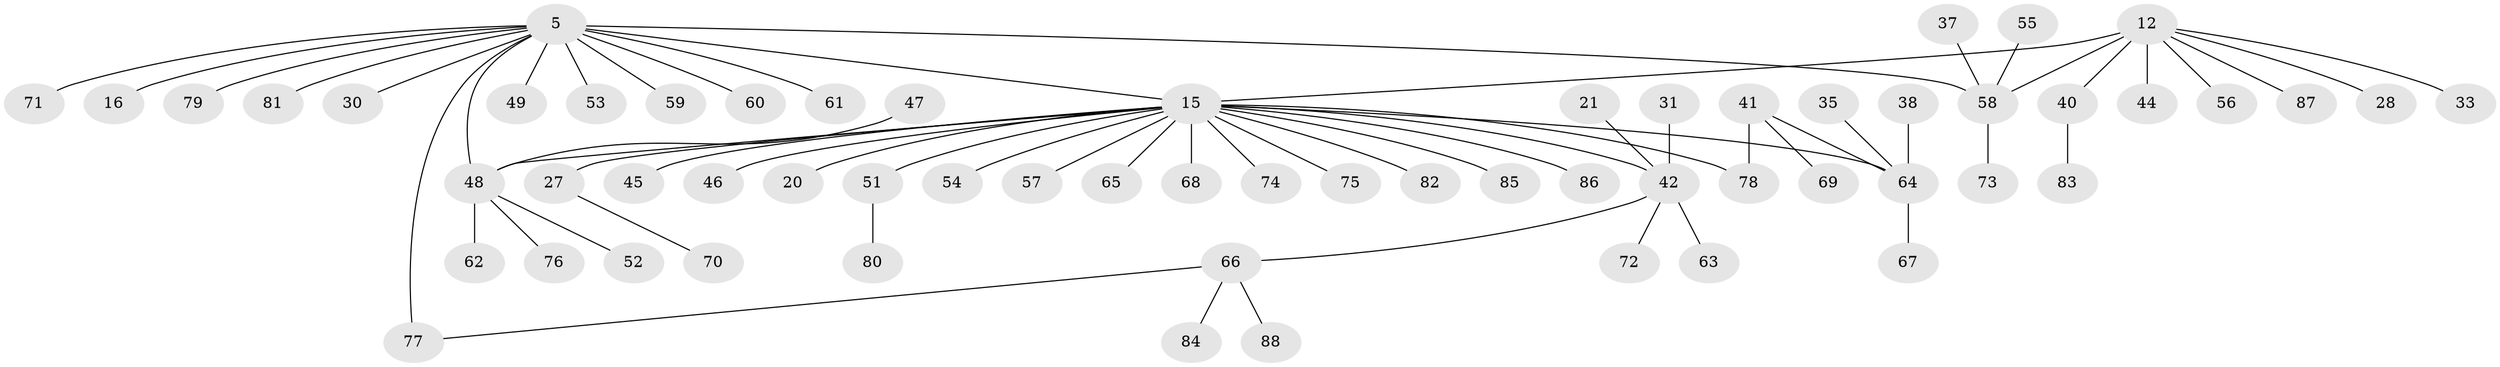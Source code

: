 // original degree distribution, {8: 0.011363636363636364, 6: 0.022727272727272728, 14: 0.011363636363636364, 10: 0.022727272727272728, 4: 0.07954545454545454, 5: 0.056818181818181816, 7: 0.011363636363636364, 3: 0.056818181818181816, 1: 0.6363636363636364, 9: 0.011363636363636364, 2: 0.07954545454545454}
// Generated by graph-tools (version 1.1) at 2025/51/03/04/25 21:51:52]
// undirected, 61 vertices, 64 edges
graph export_dot {
graph [start="1"]
  node [color=gray90,style=filled];
  5 [super="+4+1"];
  12;
  15 [super="+7+6+3"];
  16;
  20;
  21;
  27;
  28;
  30;
  31;
  33;
  35;
  37;
  38;
  40 [super="+39"];
  41 [super="+29"];
  42 [super="+18"];
  44;
  45;
  46 [super="+11"];
  47;
  48 [super="+43"];
  49;
  51;
  52;
  53;
  54;
  55;
  56;
  57;
  58 [super="+24+23+32"];
  59;
  60;
  61;
  62;
  63;
  64 [super="+25+34+8"];
  65;
  66 [super="+50"];
  67;
  68;
  69;
  70;
  71;
  72;
  73;
  74;
  75;
  76;
  77;
  78;
  79;
  80;
  81;
  82;
  83;
  84;
  85;
  86;
  87 [super="+26"];
  88;
  5 -- 71;
  5 -- 77 [weight=2];
  5 -- 15 [weight=4];
  5 -- 79;
  5 -- 49;
  5 -- 53;
  5 -- 60;
  5 -- 61;
  5 -- 30;
  5 -- 16;
  5 -- 81;
  5 -- 59;
  5 -- 58;
  5 -- 48;
  12 -- 28;
  12 -- 33;
  12 -- 44;
  12 -- 56;
  12 -- 15 [weight=2];
  12 -- 40;
  12 -- 58;
  12 -- 87;
  15 -- 27 [weight=2];
  15 -- 54 [weight=2];
  15 -- 74;
  15 -- 75;
  15 -- 65;
  15 -- 78 [weight=2];
  15 -- 82;
  15 -- 51;
  15 -- 68;
  15 -- 42 [weight=2];
  15 -- 45;
  15 -- 20;
  15 -- 85;
  15 -- 86;
  15 -- 57;
  15 -- 46;
  15 -- 64 [weight=4];
  15 -- 48;
  21 -- 42;
  27 -- 70;
  31 -- 42;
  35 -- 64;
  37 -- 58;
  38 -- 64;
  40 -- 83;
  41 -- 69;
  41 -- 78;
  41 -- 64;
  42 -- 63;
  42 -- 72;
  42 -- 66;
  47 -- 48;
  48 -- 52;
  48 -- 76;
  48 -- 62;
  51 -- 80;
  55 -- 58;
  58 -- 73;
  64 -- 67;
  66 -- 84;
  66 -- 88;
  66 -- 77;
}
